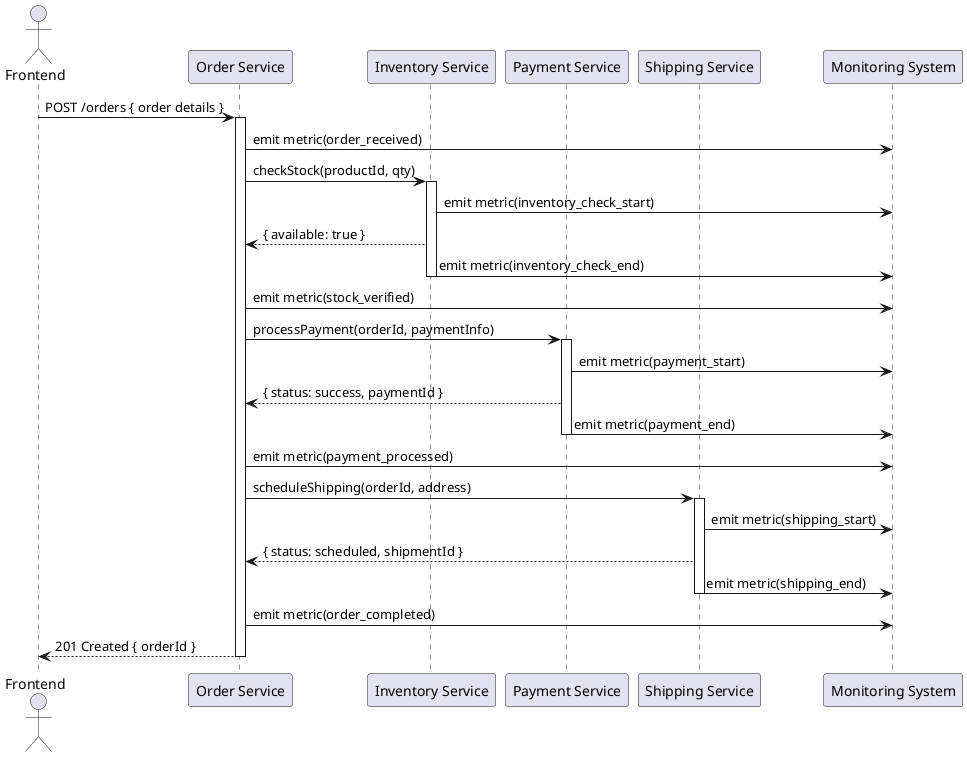 @startuml
actor Frontend
participant "Order Service"          as OrderService
participant "Inventory Service"      as InventoryService
participant "Payment Service"        as PaymentService
participant "Shipping Service"       as ShippingService
participant "Monitoring System"      as Monitoring

Frontend -> OrderService : POST /orders { order details }
activate OrderService

OrderService -> Monitoring : emit metric(order_received)
OrderService -> InventoryService : checkStock(productId, qty)
activate InventoryService

InventoryService -> Monitoring : emit metric(inventory_check_start)
InventoryService --> OrderService : { available: true }
InventoryService -> Monitoring : emit metric(inventory_check_end)
deactivate InventoryService

OrderService -> Monitoring : emit metric(stock_verified)
OrderService -> PaymentService : processPayment(orderId, paymentInfo)
activate PaymentService

PaymentService -> Monitoring : emit metric(payment_start)
PaymentService --> OrderService : { status: success, paymentId }
PaymentService -> Monitoring : emit metric(payment_end)
deactivate PaymentService

OrderService -> Monitoring : emit metric(payment_processed)
OrderService -> ShippingService : scheduleShipping(orderId, address)
activate ShippingService

ShippingService -> Monitoring : emit metric(shipping_start)
ShippingService --> OrderService : { status: scheduled, shipmentId }
ShippingService -> Monitoring : emit metric(shipping_end)
deactivate ShippingService

OrderService -> Monitoring : emit metric(order_completed)
OrderService --> Frontend : 201 Created { orderId }
deactivate OrderService
@enduml
